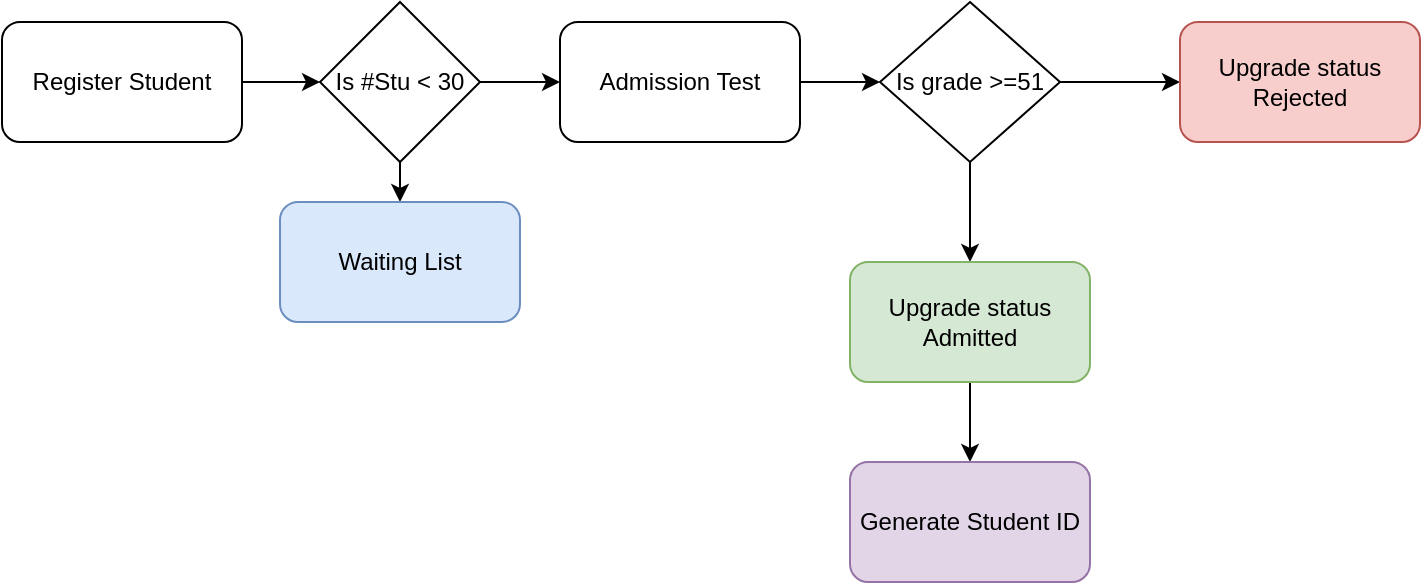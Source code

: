 <mxfile version="20.0.1" type="github">
  <diagram id="8Jaj51vwJk_v607uf20i" name="Page-1">
    <mxGraphModel dx="1108" dy="450" grid="1" gridSize="10" guides="1" tooltips="1" connect="1" arrows="1" fold="1" page="1" pageScale="1" pageWidth="827" pageHeight="1169" math="0" shadow="0">
      <root>
        <mxCell id="0" />
        <mxCell id="1" parent="0" />
        <mxCell id="7l8itmvQGehyX_hHmEu--10" style="edgeStyle=orthogonalEdgeStyle;rounded=0;orthogonalLoop=1;jettySize=auto;html=1;exitX=1;exitY=0.5;exitDx=0;exitDy=0;entryX=0;entryY=0.5;entryDx=0;entryDy=0;" edge="1" parent="1" source="7l8itmvQGehyX_hHmEu--1" target="7l8itmvQGehyX_hHmEu--2">
          <mxGeometry relative="1" as="geometry" />
        </mxCell>
        <mxCell id="7l8itmvQGehyX_hHmEu--1" value="Register Student&lt;br&gt;" style="rounded=1;whiteSpace=wrap;html=1;" vertex="1" parent="1">
          <mxGeometry x="41" y="130" width="120" height="60" as="geometry" />
        </mxCell>
        <mxCell id="7l8itmvQGehyX_hHmEu--11" style="edgeStyle=orthogonalEdgeStyle;rounded=0;orthogonalLoop=1;jettySize=auto;html=1;exitX=1;exitY=0.5;exitDx=0;exitDy=0;entryX=0;entryY=0.5;entryDx=0;entryDy=0;" edge="1" parent="1" source="7l8itmvQGehyX_hHmEu--2" target="7l8itmvQGehyX_hHmEu--3">
          <mxGeometry relative="1" as="geometry" />
        </mxCell>
        <mxCell id="7l8itmvQGehyX_hHmEu--16" style="edgeStyle=orthogonalEdgeStyle;rounded=0;orthogonalLoop=1;jettySize=auto;html=1;exitX=0.5;exitY=1;exitDx=0;exitDy=0;entryX=0.5;entryY=0;entryDx=0;entryDy=0;" edge="1" parent="1" source="7l8itmvQGehyX_hHmEu--2" target="7l8itmvQGehyX_hHmEu--15">
          <mxGeometry relative="1" as="geometry" />
        </mxCell>
        <mxCell id="7l8itmvQGehyX_hHmEu--2" value="Is #Stu &amp;lt; 30" style="rhombus;whiteSpace=wrap;html=1;" vertex="1" parent="1">
          <mxGeometry x="200" y="120" width="80" height="80" as="geometry" />
        </mxCell>
        <mxCell id="7l8itmvQGehyX_hHmEu--12" style="edgeStyle=orthogonalEdgeStyle;rounded=0;orthogonalLoop=1;jettySize=auto;html=1;exitX=1;exitY=0.5;exitDx=0;exitDy=0;entryX=0;entryY=0.5;entryDx=0;entryDy=0;" edge="1" parent="1" source="7l8itmvQGehyX_hHmEu--3" target="7l8itmvQGehyX_hHmEu--4">
          <mxGeometry relative="1" as="geometry" />
        </mxCell>
        <mxCell id="7l8itmvQGehyX_hHmEu--3" value="Admission Test" style="rounded=1;whiteSpace=wrap;html=1;" vertex="1" parent="1">
          <mxGeometry x="320" y="130" width="120" height="60" as="geometry" />
        </mxCell>
        <mxCell id="7l8itmvQGehyX_hHmEu--13" style="edgeStyle=orthogonalEdgeStyle;rounded=0;orthogonalLoop=1;jettySize=auto;html=1;exitX=1;exitY=0.5;exitDx=0;exitDy=0;entryX=0;entryY=0.5;entryDx=0;entryDy=0;" edge="1" parent="1" source="7l8itmvQGehyX_hHmEu--4" target="7l8itmvQGehyX_hHmEu--8">
          <mxGeometry relative="1" as="geometry" />
        </mxCell>
        <mxCell id="7l8itmvQGehyX_hHmEu--14" style="edgeStyle=orthogonalEdgeStyle;rounded=0;orthogonalLoop=1;jettySize=auto;html=1;exitX=0.5;exitY=1;exitDx=0;exitDy=0;" edge="1" parent="1" source="7l8itmvQGehyX_hHmEu--4" target="7l8itmvQGehyX_hHmEu--9">
          <mxGeometry relative="1" as="geometry" />
        </mxCell>
        <mxCell id="7l8itmvQGehyX_hHmEu--4" value="Is grade &amp;gt;=51" style="rhombus;whiteSpace=wrap;html=1;" vertex="1" parent="1">
          <mxGeometry x="480" y="120" width="90" height="80" as="geometry" />
        </mxCell>
        <mxCell id="7l8itmvQGehyX_hHmEu--8" value="Upgrade status Rejected" style="rounded=1;whiteSpace=wrap;html=1;fillColor=#f8cecc;strokeColor=#b85450;" vertex="1" parent="1">
          <mxGeometry x="630" y="130" width="120" height="60" as="geometry" />
        </mxCell>
        <mxCell id="7l8itmvQGehyX_hHmEu--19" value="" style="edgeStyle=orthogonalEdgeStyle;rounded=0;orthogonalLoop=1;jettySize=auto;html=1;" edge="1" parent="1" source="7l8itmvQGehyX_hHmEu--9" target="7l8itmvQGehyX_hHmEu--17">
          <mxGeometry relative="1" as="geometry" />
        </mxCell>
        <mxCell id="7l8itmvQGehyX_hHmEu--9" value="Upgrade status Admitted" style="rounded=1;whiteSpace=wrap;html=1;fillColor=#d5e8d4;strokeColor=#82b366;" vertex="1" parent="1">
          <mxGeometry x="465" y="250" width="120" height="60" as="geometry" />
        </mxCell>
        <mxCell id="7l8itmvQGehyX_hHmEu--15" value="Waiting List" style="rounded=1;whiteSpace=wrap;html=1;fillColor=#dae8fc;strokeColor=#6c8ebf;" vertex="1" parent="1">
          <mxGeometry x="180" y="220" width="120" height="60" as="geometry" />
        </mxCell>
        <mxCell id="7l8itmvQGehyX_hHmEu--17" value="Generate Student ID" style="rounded=1;whiteSpace=wrap;html=1;fillColor=#e1d5e7;strokeColor=#9673a6;" vertex="1" parent="1">
          <mxGeometry x="465" y="350" width="120" height="60" as="geometry" />
        </mxCell>
      </root>
    </mxGraphModel>
  </diagram>
</mxfile>

